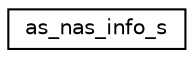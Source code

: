 digraph "Graphical Class Hierarchy"
{
 // LATEX_PDF_SIZE
  edge [fontname="Helvetica",fontsize="10",labelfontname="Helvetica",labelfontsize="10"];
  node [fontname="Helvetica",fontsize="10",shape=record];
  rankdir="LR";
  Node0 [label="as_nas_info_s",height=0.2,width=0.4,color="black", fillcolor="white", style="filled",URL="$structas__nas__info__s.html",tooltip=" "];
}
